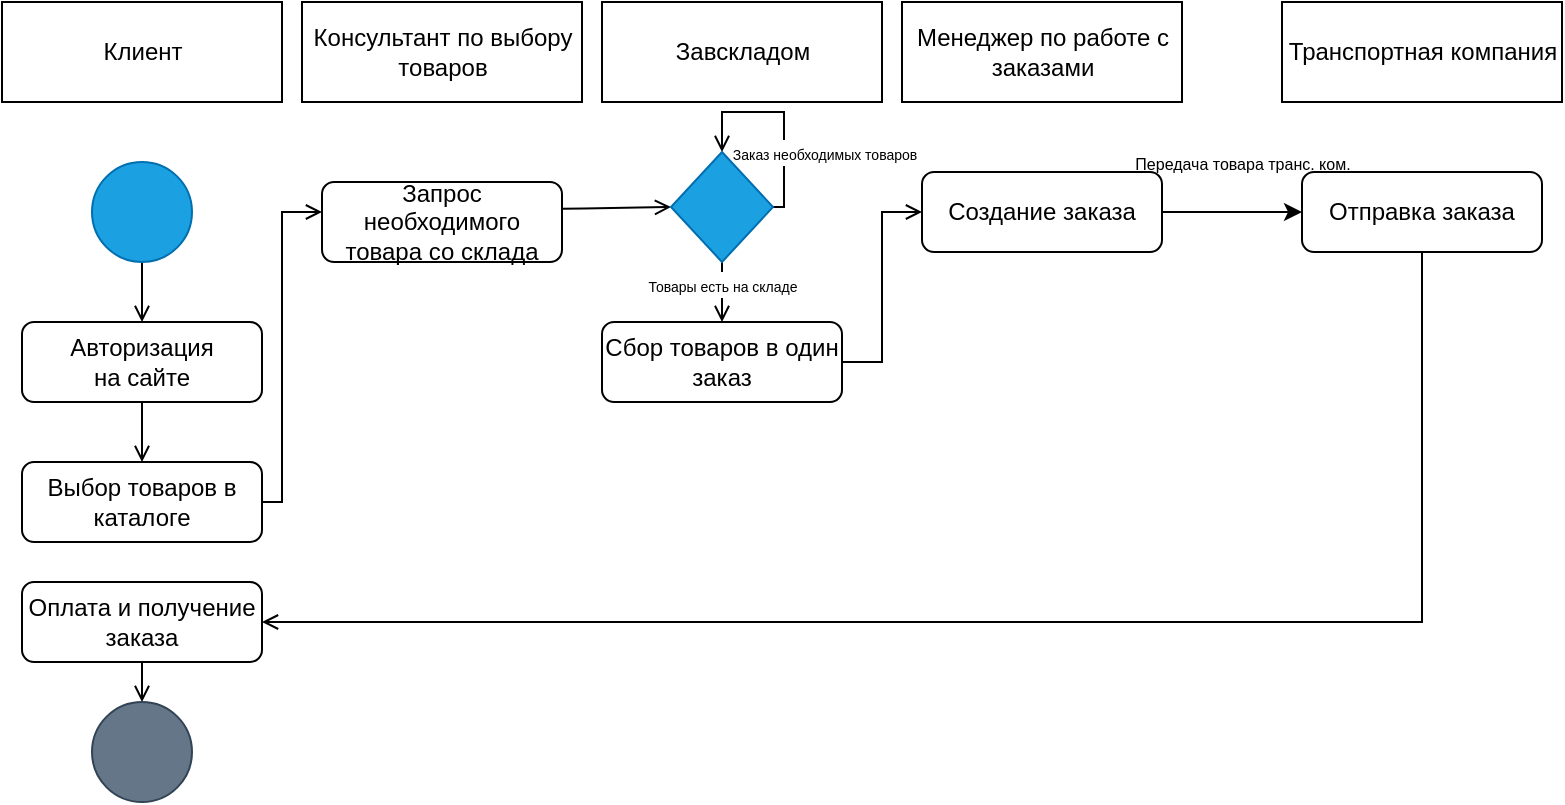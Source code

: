 <mxfile version="20.5.3" type="github">
  <diagram id="xfWNvJIfyNzFYp7gbuyn" name="Страница 1">
    <mxGraphModel dx="1374" dy="789" grid="1" gridSize="10" guides="1" tooltips="1" connect="1" arrows="1" fold="1" page="1" pageScale="1" pageWidth="827" pageHeight="1169" math="0" shadow="0">
      <root>
        <mxCell id="0" />
        <mxCell id="1" parent="0" />
        <mxCell id="bQ9kzsq8WqwhuhLTmfQs-1" value="Клиент" style="html=1;" parent="1" vertex="1">
          <mxGeometry x="20" y="130" width="140" height="50" as="geometry" />
        </mxCell>
        <mxCell id="bQ9kzsq8WqwhuhLTmfQs-2" value="Консультант по выбору&lt;br&gt;товаров" style="html=1;" parent="1" vertex="1">
          <mxGeometry x="170" y="130" width="140" height="50" as="geometry" />
        </mxCell>
        <mxCell id="bQ9kzsq8WqwhuhLTmfQs-3" value="Завскладом" style="html=1;" parent="1" vertex="1">
          <mxGeometry x="320" y="130" width="140" height="50" as="geometry" />
        </mxCell>
        <mxCell id="bQ9kzsq8WqwhuhLTmfQs-4" value="Менеджер по работе с &lt;br&gt;заказами" style="html=1;" parent="1" vertex="1">
          <mxGeometry x="470" y="130" width="140" height="50" as="geometry" />
        </mxCell>
        <mxCell id="bQ9kzsq8WqwhuhLTmfQs-111" style="edgeStyle=orthogonalEdgeStyle;rounded=0;orthogonalLoop=1;jettySize=auto;html=1;exitX=0.5;exitY=1;exitDx=0;exitDy=0;entryX=0.5;entryY=0;entryDx=0;entryDy=0;endArrow=open;endFill=0;" parent="1" source="bQ9kzsq8WqwhuhLTmfQs-6" target="bQ9kzsq8WqwhuhLTmfQs-7" edge="1">
          <mxGeometry relative="1" as="geometry" />
        </mxCell>
        <mxCell id="bQ9kzsq8WqwhuhLTmfQs-6" value="" style="ellipse;whiteSpace=wrap;html=1;aspect=fixed;fillColor=#1ba1e2;fontColor=#ffffff;strokeColor=#006EAF;" parent="1" vertex="1">
          <mxGeometry x="65" y="210" width="50" height="50" as="geometry" />
        </mxCell>
        <mxCell id="bQ9kzsq8WqwhuhLTmfQs-112" style="edgeStyle=orthogonalEdgeStyle;rounded=0;orthogonalLoop=1;jettySize=auto;html=1;exitX=0.5;exitY=1;exitDx=0;exitDy=0;entryX=0.5;entryY=0;entryDx=0;entryDy=0;endArrow=open;endFill=0;" parent="1" source="bQ9kzsq8WqwhuhLTmfQs-7" target="bQ9kzsq8WqwhuhLTmfQs-8" edge="1">
          <mxGeometry relative="1" as="geometry" />
        </mxCell>
        <mxCell id="bQ9kzsq8WqwhuhLTmfQs-7" value="Авторизация&lt;br&gt;на сайте" style="rounded=1;whiteSpace=wrap;html=1;" parent="1" vertex="1">
          <mxGeometry x="30" y="290" width="120" height="40" as="geometry" />
        </mxCell>
        <mxCell id="bQ9kzsq8WqwhuhLTmfQs-114" style="edgeStyle=orthogonalEdgeStyle;rounded=0;orthogonalLoop=1;jettySize=auto;html=1;exitX=1;exitY=0.5;exitDx=0;exitDy=0;entryX=0;entryY=0.5;entryDx=0;entryDy=0;endArrow=open;endFill=0;" parent="1" source="bQ9kzsq8WqwhuhLTmfQs-8" edge="1">
          <mxGeometry relative="1" as="geometry">
            <mxPoint x="180" y="235" as="targetPoint" />
            <Array as="points">
              <mxPoint x="160" y="380" />
              <mxPoint x="160" y="235" />
            </Array>
          </mxGeometry>
        </mxCell>
        <mxCell id="bQ9kzsq8WqwhuhLTmfQs-8" value="Выбор товаров в каталоге" style="rounded=1;whiteSpace=wrap;html=1;" parent="1" vertex="1">
          <mxGeometry x="30" y="360" width="120" height="40" as="geometry" />
        </mxCell>
        <mxCell id="bQ9kzsq8WqwhuhLTmfQs-118" style="edgeStyle=orthogonalEdgeStyle;rounded=0;orthogonalLoop=1;jettySize=auto;html=1;exitX=1;exitY=0.333;exitDx=0;exitDy=0;entryX=0;entryY=0.5;entryDx=0;entryDy=0;endArrow=open;endFill=0;exitPerimeter=0;" parent="1" source="bQ9kzsq8WqwhuhLTmfQs-115" target="bQ9kzsq8WqwhuhLTmfQs-119" edge="1">
          <mxGeometry relative="1" as="geometry">
            <mxPoint x="330" y="235" as="targetPoint" />
            <Array as="points">
              <mxPoint x="311" y="233" />
              <mxPoint x="311" y="232" />
            </Array>
          </mxGeometry>
        </mxCell>
        <mxCell id="bQ9kzsq8WqwhuhLTmfQs-115" value="Запрос необходимого товара со склада" style="rounded=1;whiteSpace=wrap;html=1;" parent="1" vertex="1">
          <mxGeometry x="180" y="220" width="120" height="40" as="geometry" />
        </mxCell>
        <mxCell id="bQ9kzsq8WqwhuhLTmfQs-121" style="edgeStyle=orthogonalEdgeStyle;rounded=0;orthogonalLoop=1;jettySize=auto;html=1;exitX=0.5;exitY=1;exitDx=0;exitDy=0;entryX=0.5;entryY=0;entryDx=0;entryDy=0;endArrow=open;endFill=0;" parent="1" source="bQ9kzsq8WqwhuhLTmfQs-119" target="bQ9kzsq8WqwhuhLTmfQs-120" edge="1">
          <mxGeometry relative="1" as="geometry" />
        </mxCell>
        <mxCell id="bQ9kzsq8WqwhuhLTmfQs-122" value="&lt;font style=&quot;font-size: 7px;&quot;&gt;Товары есть на складе&lt;/font&gt;" style="edgeLabel;html=1;align=center;verticalAlign=middle;resizable=0;points=[];" parent="bQ9kzsq8WqwhuhLTmfQs-121" vertex="1" connectable="0">
          <mxGeometry x="-0.311" relative="1" as="geometry">
            <mxPoint as="offset" />
          </mxGeometry>
        </mxCell>
        <mxCell id="bQ9kzsq8WqwhuhLTmfQs-124" style="edgeStyle=orthogonalEdgeStyle;rounded=0;orthogonalLoop=1;jettySize=auto;html=1;exitX=1;exitY=0.5;exitDx=0;exitDy=0;endArrow=open;endFill=0;entryX=0.5;entryY=0;entryDx=0;entryDy=0;" parent="1" source="bQ9kzsq8WqwhuhLTmfQs-119" target="bQ9kzsq8WqwhuhLTmfQs-119" edge="1">
          <mxGeometry relative="1" as="geometry">
            <mxPoint x="380.5" y="200.5" as="targetPoint" />
            <Array as="points">
              <mxPoint x="411" y="233" />
              <mxPoint x="411" y="185" />
              <mxPoint x="380" y="185" />
            </Array>
          </mxGeometry>
        </mxCell>
        <mxCell id="bQ9kzsq8WqwhuhLTmfQs-125" value="&lt;font style=&quot;font-size: 7px;&quot;&gt;Заказ необходимых товаров&lt;/font&gt;" style="edgeLabel;html=1;align=center;verticalAlign=middle;resizable=0;points=[];" parent="bQ9kzsq8WqwhuhLTmfQs-124" vertex="1" connectable="0">
          <mxGeometry x="-0.389" relative="1" as="geometry">
            <mxPoint x="20" y="-1" as="offset" />
          </mxGeometry>
        </mxCell>
        <mxCell id="bQ9kzsq8WqwhuhLTmfQs-119" value="" style="rhombus;whiteSpace=wrap;html=1;fillColor=#1ba1e2;fontColor=#ffffff;strokeColor=#006EAF;" parent="1" vertex="1">
          <mxGeometry x="354.5" y="205" width="51" height="55" as="geometry" />
        </mxCell>
        <mxCell id="bQ9kzsq8WqwhuhLTmfQs-127" style="edgeStyle=orthogonalEdgeStyle;rounded=0;orthogonalLoop=1;jettySize=auto;html=1;exitX=1;exitY=0.5;exitDx=0;exitDy=0;entryX=0;entryY=0.5;entryDx=0;entryDy=0;fontSize=7;endArrow=open;endFill=0;" parent="1" source="bQ9kzsq8WqwhuhLTmfQs-120" target="bQ9kzsq8WqwhuhLTmfQs-126" edge="1">
          <mxGeometry relative="1" as="geometry" />
        </mxCell>
        <mxCell id="bQ9kzsq8WqwhuhLTmfQs-120" value="Сбор товаров в один заказ" style="rounded=1;whiteSpace=wrap;html=1;" parent="1" vertex="1">
          <mxGeometry x="320" y="290" width="120" height="40" as="geometry" />
        </mxCell>
        <mxCell id="jvdYSXj2o0ZVf8XddzEe-3" style="edgeStyle=orthogonalEdgeStyle;rounded=0;orthogonalLoop=1;jettySize=auto;html=1;exitX=1;exitY=0.5;exitDx=0;exitDy=0;entryX=0;entryY=0.5;entryDx=0;entryDy=0;" edge="1" parent="1" source="bQ9kzsq8WqwhuhLTmfQs-126" target="jvdYSXj2o0ZVf8XddzEe-2">
          <mxGeometry relative="1" as="geometry" />
        </mxCell>
        <mxCell id="jvdYSXj2o0ZVf8XddzEe-4" value="&lt;font style=&quot;font-size: 8px;&quot;&gt;Передача товара транс. ком.&lt;/font&gt;" style="edgeLabel;html=1;align=center;verticalAlign=middle;resizable=0;points=[];" vertex="1" connectable="0" parent="jvdYSXj2o0ZVf8XddzEe-3">
          <mxGeometry x="-0.16" y="-1" relative="1" as="geometry">
            <mxPoint x="10" y="-26" as="offset" />
          </mxGeometry>
        </mxCell>
        <mxCell id="bQ9kzsq8WqwhuhLTmfQs-126" value="Создание заказа" style="rounded=1;whiteSpace=wrap;html=1;" parent="1" vertex="1">
          <mxGeometry x="480" y="215" width="120" height="40" as="geometry" />
        </mxCell>
        <mxCell id="bQ9kzsq8WqwhuhLTmfQs-131" style="edgeStyle=orthogonalEdgeStyle;rounded=0;orthogonalLoop=1;jettySize=auto;html=1;exitX=0.5;exitY=1;exitDx=0;exitDy=0;entryX=1;entryY=0.5;entryDx=0;entryDy=0;fontSize=7;endArrow=open;endFill=0;" parent="1" source="jvdYSXj2o0ZVf8XddzEe-2" target="bQ9kzsq8WqwhuhLTmfQs-130" edge="1">
          <mxGeometry relative="1" as="geometry">
            <mxPoint x="480" y="440" as="sourcePoint" />
          </mxGeometry>
        </mxCell>
        <mxCell id="bQ9kzsq8WqwhuhLTmfQs-133" style="edgeStyle=orthogonalEdgeStyle;rounded=0;orthogonalLoop=1;jettySize=auto;html=1;exitX=0.5;exitY=1;exitDx=0;exitDy=0;entryX=0.5;entryY=0;entryDx=0;entryDy=0;fontSize=7;endArrow=open;endFill=0;" parent="1" source="bQ9kzsq8WqwhuhLTmfQs-130" target="bQ9kzsq8WqwhuhLTmfQs-132" edge="1">
          <mxGeometry relative="1" as="geometry" />
        </mxCell>
        <mxCell id="bQ9kzsq8WqwhuhLTmfQs-130" value="Оплата и получение заказа" style="rounded=1;whiteSpace=wrap;html=1;" parent="1" vertex="1">
          <mxGeometry x="30" y="420" width="120" height="40" as="geometry" />
        </mxCell>
        <mxCell id="bQ9kzsq8WqwhuhLTmfQs-132" value="" style="ellipse;whiteSpace=wrap;html=1;aspect=fixed;fillColor=#647687;fontColor=#ffffff;strokeColor=#314354;" parent="1" vertex="1">
          <mxGeometry x="65" y="480" width="50" height="50" as="geometry" />
        </mxCell>
        <mxCell id="jvdYSXj2o0ZVf8XddzEe-1" value="Транспортная компания" style="html=1;" vertex="1" parent="1">
          <mxGeometry x="660" y="130" width="140" height="50" as="geometry" />
        </mxCell>
        <mxCell id="jvdYSXj2o0ZVf8XddzEe-2" value="Отправка заказа" style="rounded=1;whiteSpace=wrap;html=1;" vertex="1" parent="1">
          <mxGeometry x="670" y="215" width="120" height="40" as="geometry" />
        </mxCell>
      </root>
    </mxGraphModel>
  </diagram>
</mxfile>
